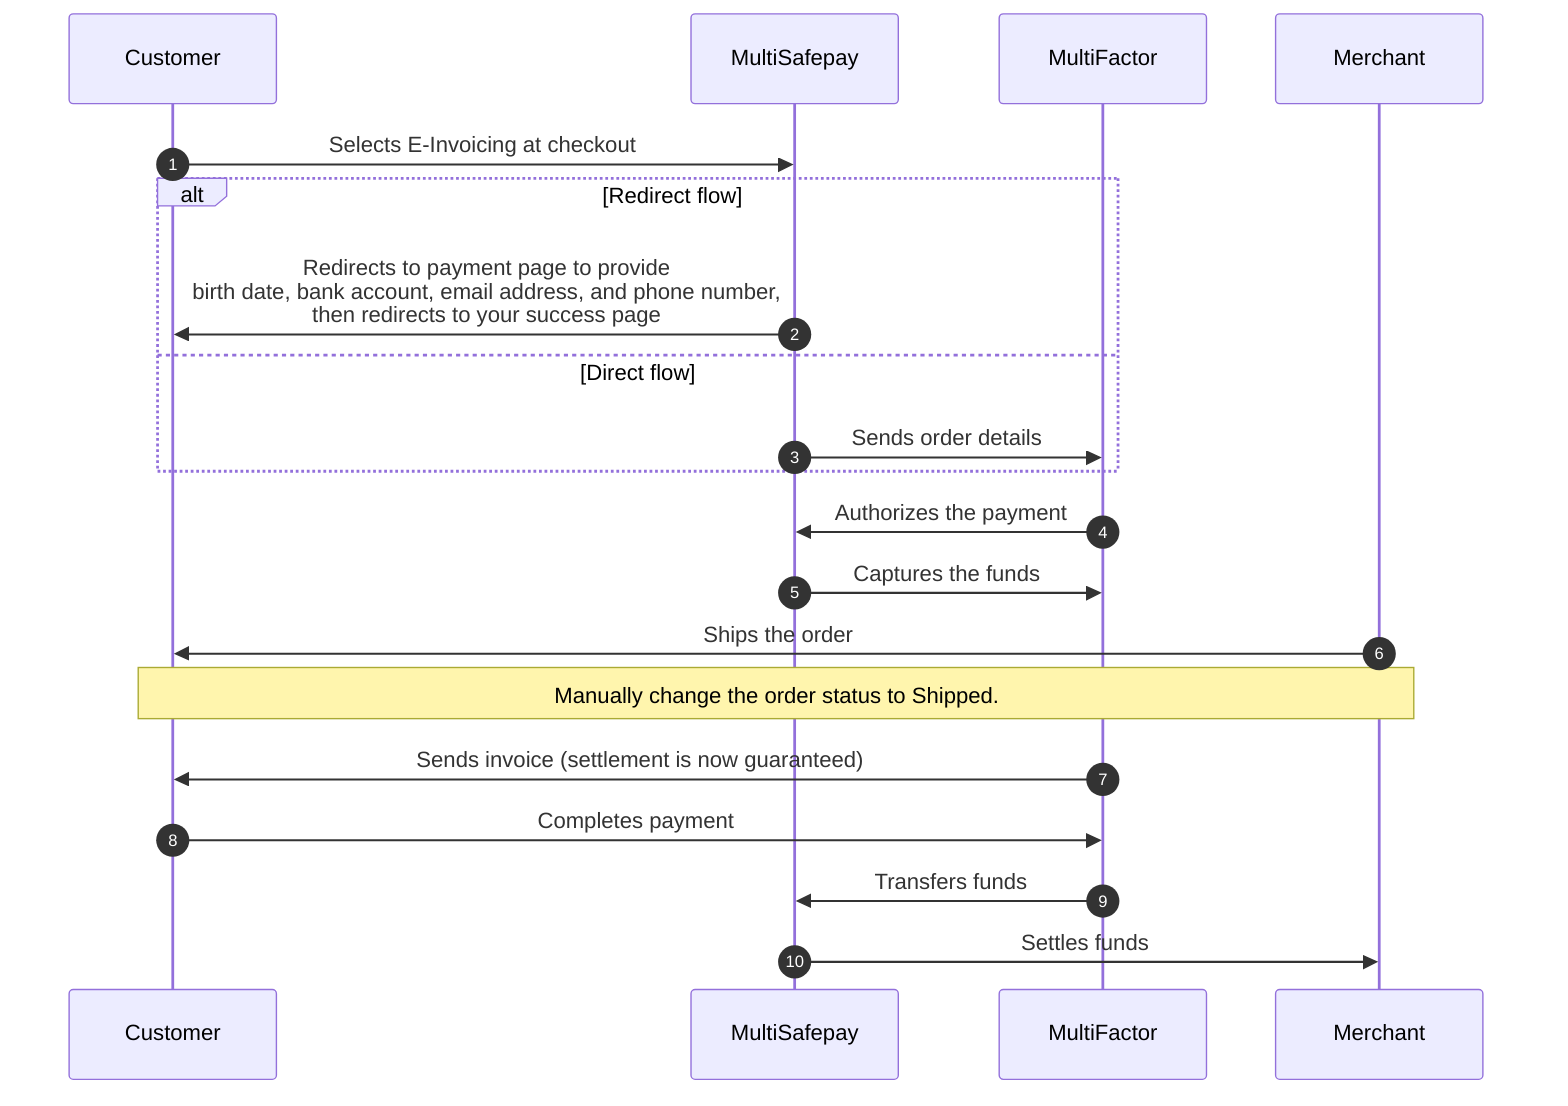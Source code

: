 sequenceDiagram
    autonumber
    participant C as Customer
    participant Mu as MultiSafepay
    participant MF as MultiFactor
    participant Me as Merchant

    C->>Mu: Selects E-Invoicing at checkout
    alt Redirect flow
    Mu->>C: Redirects to payment page to provide <br> birth date, bank account, email address, and phone number, <br> then redirects to your success page
    else Direct flow
    Mu->>MF: Sends order details
    end
    MF->>Mu: Authorizes the payment
    Mu->>MF: Captures the funds
    Me->>C: Ships the order
    Note over Me,C: Manually change the order status to Shipped. 
    MF->>C: Sends invoice (settlement is now guaranteed)
    C->>MF: Completes payment 
    MF->>Mu: Transfers funds 
    Mu->>Me: Settles funds